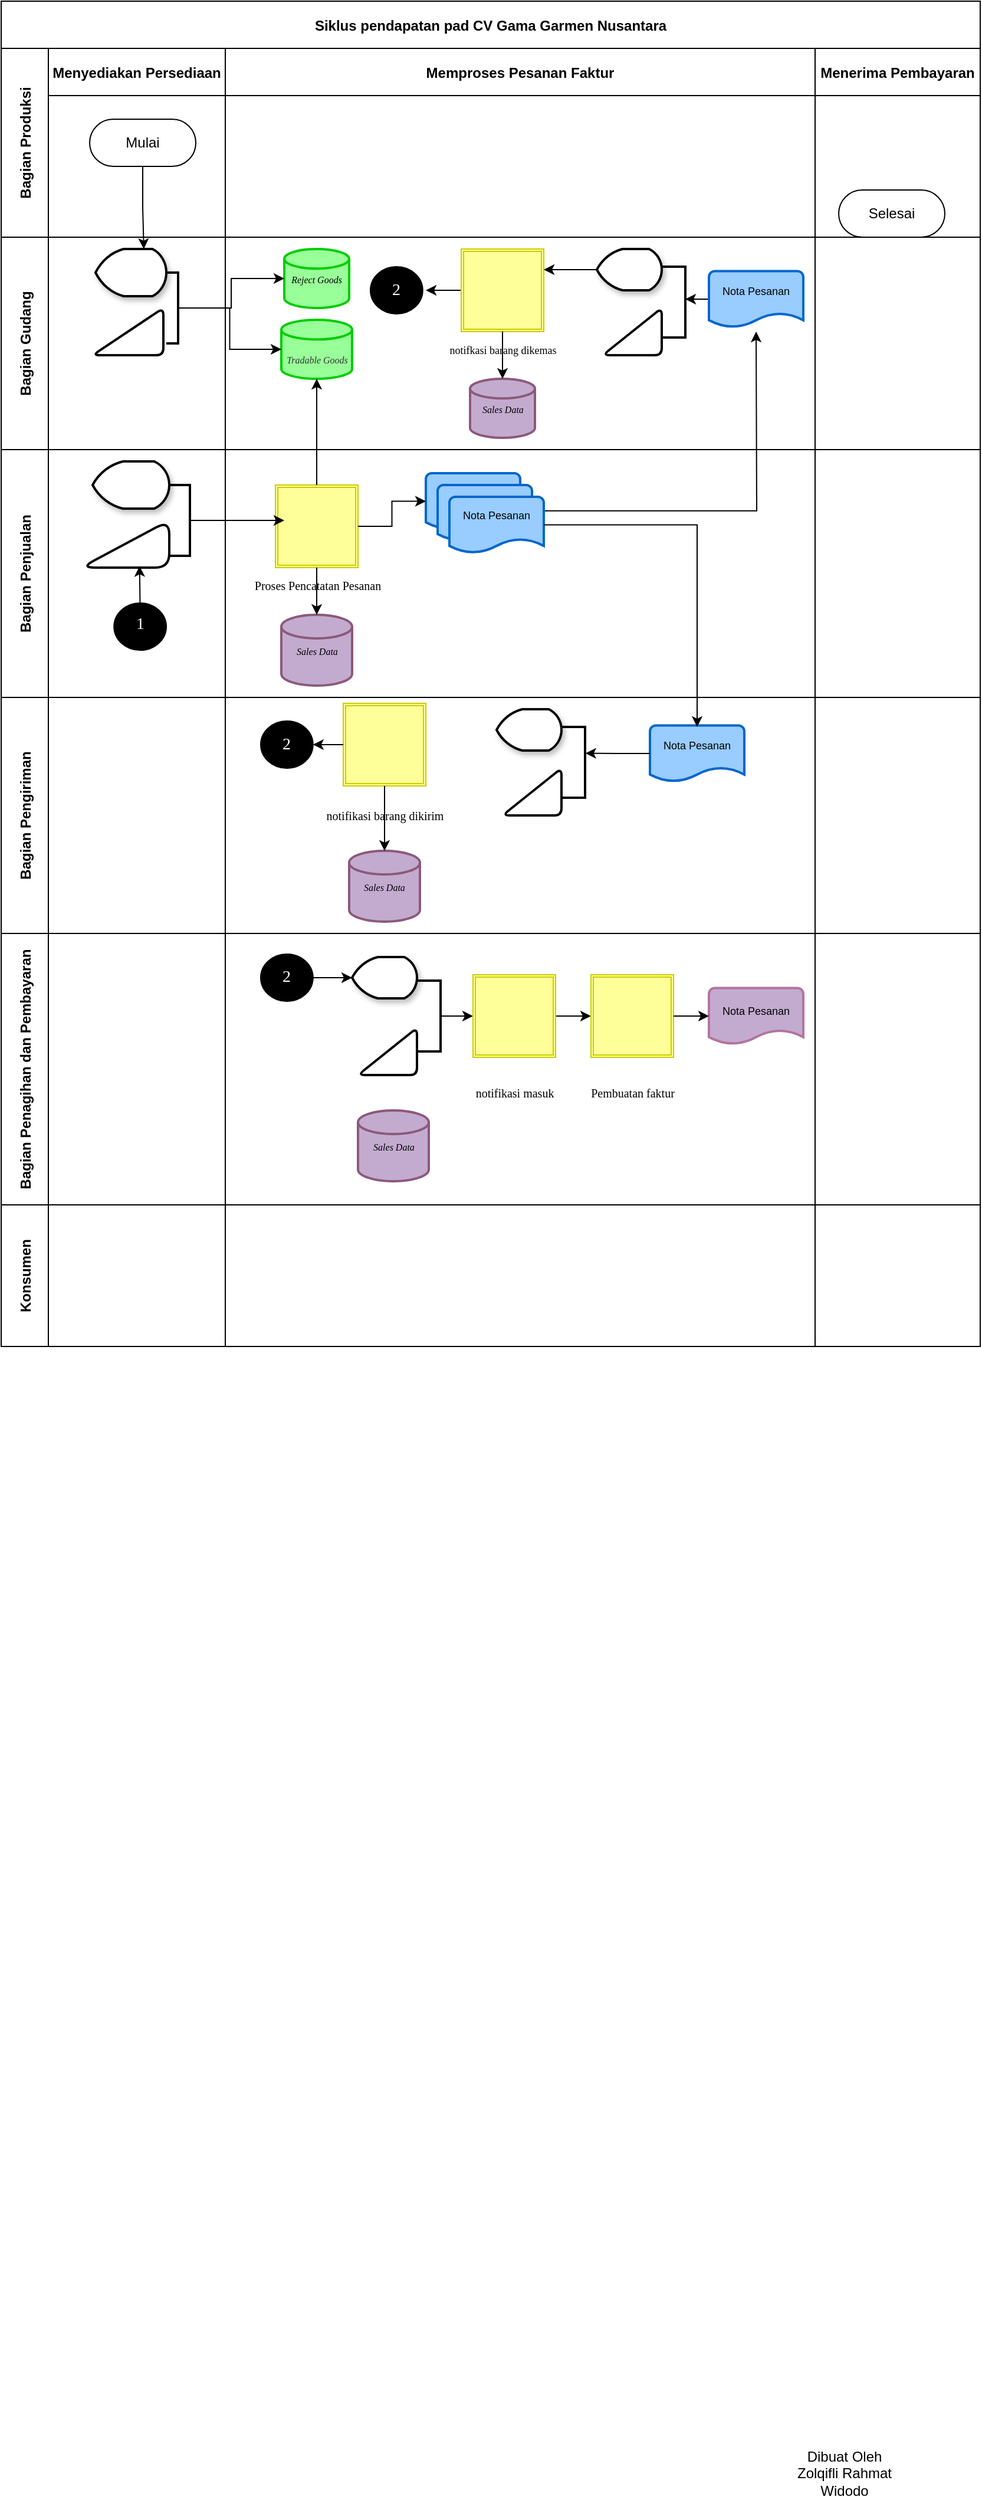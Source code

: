 <mxfile version="24.3.1" type="github">
  <diagram id="kgpKYQtTHZ0yAKxKKP6v" name="Page-1">
    <mxGraphModel dx="786" dy="1559" grid="1" gridSize="10" guides="1" tooltips="1" connect="1" arrows="1" fold="1" page="1" pageScale="1" pageWidth="850" pageHeight="1100" math="0" shadow="0">
      <root>
        <mxCell id="0" />
        <mxCell id="1" parent="0" />
        <mxCell id="PpvFrdEmo9YH6y2k19U4-28" value="Dibuat Oleh Zolqifli Rahmat Widodo" style="text;html=1;align=center;verticalAlign=middle;whiteSpace=wrap;rounded=0;" parent="1" vertex="1">
          <mxGeometry x="680" y="1060" width="90" height="30" as="geometry" />
        </mxCell>
        <mxCell id="3nuBFxr9cyL0pnOWT2aG-1" value="Siklus pendapatan pad CV Gama Garmen Nusantara" style="shape=table;childLayout=tableLayout;startSize=40;collapsible=0;recursiveResize=0;expand=0;fillColor=none;fontStyle=1" parent="1" vertex="1">
          <mxGeometry x="10" y="-1020" width="830" height="1140" as="geometry" />
        </mxCell>
        <mxCell id="3nuBFxr9cyL0pnOWT2aG-3" value="Bagian Produksi" style="shape=tableRow;horizontal=0;swimlaneHead=0;swimlaneBody=0;top=0;left=0;bottom=0;right=0;fillColor=none;points=[[0,0.5],[1,0.5]];portConstraint=eastwest;startSize=40;collapsible=0;recursiveResize=0;expand=0;fontStyle=1;" parent="3nuBFxr9cyL0pnOWT2aG-1" vertex="1">
          <mxGeometry y="40" width="830" height="160" as="geometry" />
        </mxCell>
        <mxCell id="3nuBFxr9cyL0pnOWT2aG-4" value="Menyediakan Persediaan" style="swimlane;swimlaneHead=0;swimlaneBody=0;connectable=0;fillColor=none;startSize=40;collapsible=0;recursiveResize=0;expand=0;fontStyle=1;" parent="3nuBFxr9cyL0pnOWT2aG-3" vertex="1">
          <mxGeometry x="40" width="150" height="160" as="geometry">
            <mxRectangle width="150" height="160" as="alternateBounds" />
          </mxGeometry>
        </mxCell>
        <mxCell id="3nuBFxr9cyL0pnOWT2aG-6" value="Mulai" style="rounded=1;whiteSpace=wrap;html=1;arcSize=50;" parent="3nuBFxr9cyL0pnOWT2aG-4" vertex="1">
          <mxGeometry x="35" y="60" width="90" height="40" as="geometry" />
        </mxCell>
        <mxCell id="3nuBFxr9cyL0pnOWT2aG-8" value="Memproses Pesanan Faktur" style="swimlane;swimlaneHead=0;swimlaneBody=0;connectable=0;fillColor=none;startSize=40;collapsible=0;recursiveResize=0;expand=0;fontStyle=1;" parent="3nuBFxr9cyL0pnOWT2aG-3" vertex="1">
          <mxGeometry x="190" width="500" height="160" as="geometry">
            <mxRectangle width="500" height="160" as="alternateBounds" />
          </mxGeometry>
        </mxCell>
        <mxCell id="3nuBFxr9cyL0pnOWT2aG-11" value="Menerima Pembayaran" style="swimlane;swimlaneHead=0;swimlaneBody=0;connectable=0;fillColor=none;startSize=40;collapsible=0;recursiveResize=0;expand=0;fontStyle=1;" parent="3nuBFxr9cyL0pnOWT2aG-3" vertex="1">
          <mxGeometry x="690" width="140" height="160" as="geometry">
            <mxRectangle width="140" height="160" as="alternateBounds" />
          </mxGeometry>
        </mxCell>
        <mxCell id="3nuBFxr9cyL0pnOWT2aG-14" value="Selesai" style="rounded=1;whiteSpace=wrap;html=1;arcSize=50;" parent="3nuBFxr9cyL0pnOWT2aG-11" vertex="1">
          <mxGeometry x="20" y="120" width="90" height="40" as="geometry" />
        </mxCell>
        <mxCell id="3nuBFxr9cyL0pnOWT2aG-15" value="Bagian Gudang" style="shape=tableRow;horizontal=0;swimlaneHead=0;swimlaneBody=0;top=0;left=0;bottom=0;right=0;fillColor=none;points=[[0,0.5],[1,0.5]];portConstraint=eastwest;startSize=40;collapsible=0;recursiveResize=0;expand=0;fontStyle=1;" parent="3nuBFxr9cyL0pnOWT2aG-1" vertex="1">
          <mxGeometry y="200" width="830" height="180" as="geometry" />
        </mxCell>
        <mxCell id="3nuBFxr9cyL0pnOWT2aG-16" value="" style="swimlane;swimlaneHead=0;swimlaneBody=0;connectable=0;fillColor=none;startSize=0;collapsible=0;recursiveResize=0;expand=0;fontStyle=1;" parent="3nuBFxr9cyL0pnOWT2aG-15" vertex="1">
          <mxGeometry x="40" width="150" height="180" as="geometry">
            <mxRectangle width="150" height="180" as="alternateBounds" />
          </mxGeometry>
        </mxCell>
        <mxCell id="PpvFrdEmo9YH6y2k19U4-30" value="" style="strokeWidth=2;html=1;shape=mxgraph.flowchart.display;whiteSpace=wrap;shadow=1;" parent="3nuBFxr9cyL0pnOWT2aG-16" vertex="1">
          <mxGeometry x="40" y="10" width="60" height="40" as="geometry" />
        </mxCell>
        <mxCell id="PpvFrdEmo9YH6y2k19U4-31" value="" style="html=1;strokeWidth=2;shape=manualInput;whiteSpace=wrap;rounded=1;size=40;arcSize=12;" parent="3nuBFxr9cyL0pnOWT2aG-16" vertex="1">
          <mxGeometry x="37.5" y="60" width="60" height="40" as="geometry" />
        </mxCell>
        <mxCell id="PpvFrdEmo9YH6y2k19U4-36" value="" style="strokeWidth=2;html=1;shape=mxgraph.flowchart.annotation_1;align=left;pointerEvents=1;rotation=-180;" parent="3nuBFxr9cyL0pnOWT2aG-16" vertex="1">
          <mxGeometry x="100" y="30" width="10" height="60" as="geometry" />
        </mxCell>
        <mxCell id="3nuBFxr9cyL0pnOWT2aG-18" value="" style="swimlane;swimlaneHead=0;swimlaneBody=0;connectable=0;fillColor=none;startSize=0;collapsible=0;recursiveResize=0;expand=0;fontStyle=1;" parent="3nuBFxr9cyL0pnOWT2aG-15" vertex="1">
          <mxGeometry x="190" width="500" height="180" as="geometry">
            <mxRectangle width="500" height="180" as="alternateBounds" />
          </mxGeometry>
        </mxCell>
        <mxCell id="PpvFrdEmo9YH6y2k19U4-32" value="&lt;font face=&quot;Comic Sans MS&quot; style=&quot;font-size: 8px;&quot;&gt;&lt;i&gt;Reject Goods&lt;/i&gt;&lt;/font&gt;" style="strokeWidth=2;html=1;shape=mxgraph.flowchart.database;whiteSpace=wrap;fillColor=#99FF99;strokeColor=#00CC00;" parent="3nuBFxr9cyL0pnOWT2aG-18" vertex="1">
          <mxGeometry x="50" y="10" width="55" height="50" as="geometry" />
        </mxCell>
        <mxCell id="PpvFrdEmo9YH6y2k19U4-34" value="&lt;div&gt;&lt;font face=&quot;Comic Sans MS&quot; color=&quot;#333333&quot; style=&quot;font-size: 8px;&quot;&gt;&lt;i&gt;&lt;br&gt;&lt;/i&gt;&lt;/font&gt;&lt;/div&gt;&lt;font face=&quot;Comic Sans MS&quot; color=&quot;#333333&quot; style=&quot;font-size: 8px;&quot;&gt;&lt;i&gt;Tradable Goods&lt;/i&gt;&lt;/font&gt;" style="strokeWidth=2;html=1;shape=mxgraph.flowchart.database;whiteSpace=wrap;fillColor=#99FF99;strokeColor=#00CC00;" parent="3nuBFxr9cyL0pnOWT2aG-18" vertex="1">
          <mxGeometry x="47.5" y="70" width="60" height="50" as="geometry" />
        </mxCell>
        <mxCell id="ZJ6s9AEkhUlCTPjOotoK-62" style="edgeStyle=orthogonalEdgeStyle;rounded=0;orthogonalLoop=1;jettySize=auto;html=1;exitX=0;exitY=0.5;exitDx=0;exitDy=0;" edge="1" parent="3nuBFxr9cyL0pnOWT2aG-18" source="ZJ6s9AEkhUlCTPjOotoK-33">
          <mxGeometry relative="1" as="geometry">
            <mxPoint x="170" y="45" as="targetPoint" />
          </mxGeometry>
        </mxCell>
        <mxCell id="ZJ6s9AEkhUlCTPjOotoK-33" value="" style="shape=ext;double=1;whiteSpace=wrap;html=1;aspect=fixed;strokeColor=#CCCC00;fillColor=#FFFF99;" vertex="1" parent="3nuBFxr9cyL0pnOWT2aG-18">
          <mxGeometry x="200" y="10" width="70" height="70" as="geometry" />
        </mxCell>
        <mxCell id="ZJ6s9AEkhUlCTPjOotoK-59" value="" style="verticalLabelPosition=bottom;verticalAlign=top;html=1;shape=mxgraph.flowchart.on-page_reference;fillColor=#000000;" vertex="1" parent="3nuBFxr9cyL0pnOWT2aG-18">
          <mxGeometry x="123" y="25" width="44.37" height="40" as="geometry" />
        </mxCell>
        <mxCell id="ZJ6s9AEkhUlCTPjOotoK-63" value="&lt;font color=&quot;#ffffff&quot;&gt;2&lt;/font&gt;&lt;div&gt;&lt;font color=&quot;#ffffff&quot;&gt;&lt;br&gt;&lt;/font&gt;&lt;/div&gt;" style="text;html=1;align=center;verticalAlign=middle;whiteSpace=wrap;rounded=0;fontFamily=Comic Sans MS;fontSize=14;" vertex="1" parent="3nuBFxr9cyL0pnOWT2aG-18">
          <mxGeometry x="115.18" y="40" width="60" height="25" as="geometry" />
        </mxCell>
        <mxCell id="ZJ6s9AEkhUlCTPjOotoK-79" value="&lt;font style=&quot;font-size: 9px;&quot; face=&quot;Comic Sans MS&quot;&gt;notifkasi barang dikemas&lt;/font&gt;" style="text;html=1;align=center;verticalAlign=middle;resizable=0;points=[];autosize=1;strokeColor=none;fillColor=none;fontSize=10;" vertex="1" parent="3nuBFxr9cyL0pnOWT2aG-18">
          <mxGeometry x="170" y="80" width="130" height="30" as="geometry" />
        </mxCell>
        <mxCell id="ZJ6s9AEkhUlCTPjOotoK-81" value="&lt;font face=&quot;Comic Sans MS&quot;&gt;&lt;span style=&quot;font-size: 8px;&quot;&gt;&lt;i&gt;Sales Data&lt;/i&gt;&lt;/span&gt;&lt;/font&gt;" style="strokeWidth=2;html=1;shape=mxgraph.flowchart.database;whiteSpace=wrap;fillColor=#C3ABD0;strokeColor=#8C597A;" vertex="1" parent="3nuBFxr9cyL0pnOWT2aG-18">
          <mxGeometry x="207.5" y="120" width="55" height="50" as="geometry" />
        </mxCell>
        <mxCell id="ZJ6s9AEkhUlCTPjOotoK-82" style="edgeStyle=orthogonalEdgeStyle;rounded=0;orthogonalLoop=1;jettySize=auto;html=1;exitX=0.5;exitY=1;exitDx=0;exitDy=0;entryX=0.5;entryY=0;entryDx=0;entryDy=0;entryPerimeter=0;" edge="1" parent="3nuBFxr9cyL0pnOWT2aG-18" source="ZJ6s9AEkhUlCTPjOotoK-33" target="ZJ6s9AEkhUlCTPjOotoK-81">
          <mxGeometry relative="1" as="geometry" />
        </mxCell>
        <mxCell id="ZJ6s9AEkhUlCTPjOotoK-105" style="edgeStyle=orthogonalEdgeStyle;rounded=0;orthogonalLoop=1;jettySize=auto;html=1;exitX=0;exitY=0.5;exitDx=0;exitDy=0;exitPerimeter=0;entryX=1;entryY=0.25;entryDx=0;entryDy=0;" edge="1" parent="3nuBFxr9cyL0pnOWT2aG-18" source="ZJ6s9AEkhUlCTPjOotoK-102" target="ZJ6s9AEkhUlCTPjOotoK-33">
          <mxGeometry relative="1" as="geometry" />
        </mxCell>
        <mxCell id="ZJ6s9AEkhUlCTPjOotoK-102" value="&lt;div&gt;&lt;br&gt;&lt;/div&gt;" style="strokeWidth=2;html=1;shape=mxgraph.flowchart.display;whiteSpace=wrap;shadow=1;" vertex="1" parent="3nuBFxr9cyL0pnOWT2aG-18">
          <mxGeometry x="315" y="10" width="55" height="35" as="geometry" />
        </mxCell>
        <mxCell id="ZJ6s9AEkhUlCTPjOotoK-104" value="" style="html=1;strokeWidth=2;shape=manualInput;whiteSpace=wrap;rounded=1;size=40;arcSize=12;" vertex="1" parent="3nuBFxr9cyL0pnOWT2aG-18">
          <mxGeometry x="320" y="60" width="50" height="40" as="geometry" />
        </mxCell>
        <mxCell id="ZJ6s9AEkhUlCTPjOotoK-106" value="" style="strokeWidth=2;html=1;shape=mxgraph.flowchart.annotation_1;align=left;pointerEvents=1;rotation=-180;" vertex="1" parent="3nuBFxr9cyL0pnOWT2aG-18">
          <mxGeometry x="370" y="25" width="20" height="60" as="geometry" />
        </mxCell>
        <mxCell id="ZJ6s9AEkhUlCTPjOotoK-117" style="edgeStyle=orthogonalEdgeStyle;rounded=0;orthogonalLoop=1;jettySize=auto;html=1;exitX=0;exitY=0.5;exitDx=0;exitDy=0;exitPerimeter=0;" edge="1" parent="3nuBFxr9cyL0pnOWT2aG-18" source="ZJ6s9AEkhUlCTPjOotoK-107">
          <mxGeometry relative="1" as="geometry">
            <mxPoint x="390" y="53" as="targetPoint" />
          </mxGeometry>
        </mxCell>
        <mxCell id="ZJ6s9AEkhUlCTPjOotoK-107" value="" style="strokeWidth=2;html=1;shape=mxgraph.flowchart.document2;whiteSpace=wrap;size=0.25;strokeColor=#0066CC;fillColor=#99CCFF;" vertex="1" parent="3nuBFxr9cyL0pnOWT2aG-18">
          <mxGeometry x="410" y="28.75" width="80" height="47.5" as="geometry" />
        </mxCell>
        <mxCell id="ZJ6s9AEkhUlCTPjOotoK-109" value="&lt;font style=&quot;font-size: 9px;&quot;&gt;Nota Pesanan&lt;/font&gt;" style="text;html=1;align=center;verticalAlign=middle;whiteSpace=wrap;rounded=0;" vertex="1" parent="3nuBFxr9cyL0pnOWT2aG-18">
          <mxGeometry x="420" y="30" width="60" height="30" as="geometry" />
        </mxCell>
        <mxCell id="3nuBFxr9cyL0pnOWT2aG-23" value="" style="swimlane;swimlaneHead=0;swimlaneBody=0;connectable=0;fillColor=none;startSize=0;collapsible=0;recursiveResize=0;expand=0;fontStyle=1;" parent="3nuBFxr9cyL0pnOWT2aG-15" vertex="1">
          <mxGeometry x="690" width="140" height="180" as="geometry">
            <mxRectangle width="140" height="180" as="alternateBounds" />
          </mxGeometry>
        </mxCell>
        <mxCell id="ZJ6s9AEkhUlCTPjOotoK-8" style="edgeStyle=orthogonalEdgeStyle;rounded=0;orthogonalLoop=1;jettySize=auto;html=1;exitX=0;exitY=0.5;exitDx=0;exitDy=0;exitPerimeter=0;entryX=0;entryY=0.5;entryDx=0;entryDy=0;entryPerimeter=0;" edge="1" parent="3nuBFxr9cyL0pnOWT2aG-15" source="PpvFrdEmo9YH6y2k19U4-36" target="PpvFrdEmo9YH6y2k19U4-32">
          <mxGeometry relative="1" as="geometry" />
        </mxCell>
        <mxCell id="ZJ6s9AEkhUlCTPjOotoK-9" style="edgeStyle=orthogonalEdgeStyle;rounded=0;orthogonalLoop=1;jettySize=auto;html=1;exitX=0;exitY=0.5;exitDx=0;exitDy=0;exitPerimeter=0;entryX=0;entryY=0.5;entryDx=0;entryDy=0;entryPerimeter=0;" edge="1" parent="3nuBFxr9cyL0pnOWT2aG-15" source="PpvFrdEmo9YH6y2k19U4-36" target="PpvFrdEmo9YH6y2k19U4-34">
          <mxGeometry relative="1" as="geometry" />
        </mxCell>
        <mxCell id="PpvFrdEmo9YH6y2k19U4-24" value="Bagian Penjualan" style="shape=tableRow;horizontal=0;swimlaneHead=0;swimlaneBody=0;top=0;left=0;bottom=0;right=0;fillColor=none;points=[[0,0.5],[1,0.5]];portConstraint=eastwest;startSize=40;collapsible=0;recursiveResize=0;expand=0;fontStyle=1;" parent="3nuBFxr9cyL0pnOWT2aG-1" vertex="1">
          <mxGeometry y="380" width="830" height="210" as="geometry" />
        </mxCell>
        <mxCell id="PpvFrdEmo9YH6y2k19U4-25" style="swimlane;swimlaneHead=0;swimlaneBody=0;connectable=0;fillColor=none;startSize=0;collapsible=0;recursiveResize=0;expand=0;fontStyle=1;" parent="PpvFrdEmo9YH6y2k19U4-24" vertex="1">
          <mxGeometry x="40" width="150" height="210" as="geometry">
            <mxRectangle width="150" height="210" as="alternateBounds" />
          </mxGeometry>
        </mxCell>
        <mxCell id="ZJ6s9AEkhUlCTPjOotoK-11" value="&lt;div&gt;&lt;br&gt;&lt;/div&gt;" style="strokeWidth=2;html=1;shape=mxgraph.flowchart.display;whiteSpace=wrap;shadow=1;" vertex="1" parent="PpvFrdEmo9YH6y2k19U4-25">
          <mxGeometry x="37.5" y="10" width="65" height="40" as="geometry" />
        </mxCell>
        <mxCell id="ZJ6s9AEkhUlCTPjOotoK-12" value="" style="html=1;strokeWidth=2;shape=manualInput;whiteSpace=wrap;rounded=1;size=40;arcSize=24;" vertex="1" parent="PpvFrdEmo9YH6y2k19U4-25">
          <mxGeometry x="27.5" y="60" width="75" height="40" as="geometry" />
        </mxCell>
        <mxCell id="ZJ6s9AEkhUlCTPjOotoK-15" value="" style="strokeWidth=2;html=1;shape=mxgraph.flowchart.annotation_1;align=left;pointerEvents=1;rotation=-180;" vertex="1" parent="PpvFrdEmo9YH6y2k19U4-25">
          <mxGeometry x="102.5" y="30" width="17.5" height="60" as="geometry" />
        </mxCell>
        <mxCell id="ZJ6s9AEkhUlCTPjOotoK-17" value="" style="verticalLabelPosition=bottom;verticalAlign=top;html=1;shape=mxgraph.flowchart.on-page_reference;fillColor=#000000;" vertex="1" parent="PpvFrdEmo9YH6y2k19U4-25">
          <mxGeometry x="55.63" y="130" width="44.37" height="40" as="geometry" />
        </mxCell>
        <mxCell id="ZJ6s9AEkhUlCTPjOotoK-19" value="&lt;font style=&quot;font-size: 14px;&quot; color=&quot;#ffffff&quot;&gt;1&lt;/font&gt;" style="text;html=1;align=center;verticalAlign=middle;whiteSpace=wrap;rounded=0;fontFamily=Comic Sans MS;fontSize=14;" vertex="1" parent="PpvFrdEmo9YH6y2k19U4-25">
          <mxGeometry x="47.81" y="135" width="60" height="25" as="geometry" />
        </mxCell>
        <mxCell id="ZJ6s9AEkhUlCTPjOotoK-24" style="edgeStyle=orthogonalEdgeStyle;rounded=0;orthogonalLoop=1;jettySize=auto;html=1;exitX=0.5;exitY=0;exitDx=0;exitDy=0;entryX=0.664;entryY=0.967;entryDx=0;entryDy=0;entryPerimeter=0;" edge="1" parent="PpvFrdEmo9YH6y2k19U4-25" source="ZJ6s9AEkhUlCTPjOotoK-19" target="ZJ6s9AEkhUlCTPjOotoK-12">
          <mxGeometry relative="1" as="geometry" />
        </mxCell>
        <mxCell id="ZJ6s9AEkhUlCTPjOotoK-60" style="edgeStyle=orthogonalEdgeStyle;rounded=0;orthogonalLoop=1;jettySize=auto;html=1;exitX=0.5;exitY=1;exitDx=0;exitDy=0;entryX=0.5;entryY=1;entryDx=0;entryDy=0;entryPerimeter=0;" edge="1" parent="PpvFrdEmo9YH6y2k19U4-25" source="ZJ6s9AEkhUlCTPjOotoK-19" target="ZJ6s9AEkhUlCTPjOotoK-17">
          <mxGeometry relative="1" as="geometry" />
        </mxCell>
        <mxCell id="PpvFrdEmo9YH6y2k19U4-26" style="swimlane;swimlaneHead=0;swimlaneBody=0;connectable=0;fillColor=none;startSize=0;collapsible=0;recursiveResize=0;expand=0;fontStyle=1;" parent="PpvFrdEmo9YH6y2k19U4-24" vertex="1">
          <mxGeometry x="190" width="500" height="210" as="geometry">
            <mxRectangle width="500" height="210" as="alternateBounds" />
          </mxGeometry>
        </mxCell>
        <mxCell id="ZJ6s9AEkhUlCTPjOotoK-28" value="" style="shape=ext;double=1;whiteSpace=wrap;html=1;aspect=fixed;strokeColor=#CCCC00;fillColor=#FFFF99;" vertex="1" parent="PpvFrdEmo9YH6y2k19U4-26">
          <mxGeometry x="42.5" y="30" width="70" height="70" as="geometry" />
        </mxCell>
        <mxCell id="ZJ6s9AEkhUlCTPjOotoK-118" value="&lt;font face=&quot;Comic Sans MS&quot;&gt;&lt;span style=&quot;font-size: 8px;&quot;&gt;&lt;i&gt;Sales Data&lt;/i&gt;&lt;/span&gt;&lt;/font&gt;" style="strokeWidth=2;html=1;shape=mxgraph.flowchart.database;whiteSpace=wrap;fillColor=#C3ABD0;strokeColor=#8C597A;" vertex="1" parent="PpvFrdEmo9YH6y2k19U4-26">
          <mxGeometry x="47.5" y="140" width="60" height="60" as="geometry" />
        </mxCell>
        <mxCell id="ZJ6s9AEkhUlCTPjOotoK-119" value="&lt;font size=&quot;1&quot; face=&quot;Comic Sans MS&quot;&gt;Proses Pencatatan Pesanan&lt;/font&gt;" style="text;html=1;align=center;verticalAlign=middle;resizable=0;points=[];autosize=1;strokeColor=none;fillColor=none;fontSize=10;" vertex="1" parent="PpvFrdEmo9YH6y2k19U4-26">
          <mxGeometry x="2.5" y="100" width="150" height="30" as="geometry" />
        </mxCell>
        <mxCell id="ZJ6s9AEkhUlCTPjOotoK-121" style="edgeStyle=orthogonalEdgeStyle;rounded=0;orthogonalLoop=1;jettySize=auto;html=1;exitX=0.5;exitY=1;exitDx=0;exitDy=0;entryX=0.5;entryY=0;entryDx=0;entryDy=0;entryPerimeter=0;" edge="1" parent="PpvFrdEmo9YH6y2k19U4-26" source="ZJ6s9AEkhUlCTPjOotoK-28" target="ZJ6s9AEkhUlCTPjOotoK-118">
          <mxGeometry relative="1" as="geometry" />
        </mxCell>
        <mxCell id="ZJ6s9AEkhUlCTPjOotoK-123" value="" style="strokeWidth=2;html=1;shape=mxgraph.flowchart.document2;whiteSpace=wrap;size=0.25;strokeColor=#0066CC;fillColor=#99CCFF;" vertex="1" parent="PpvFrdEmo9YH6y2k19U4-26">
          <mxGeometry x="170" y="20" width="80" height="47.5" as="geometry" />
        </mxCell>
        <mxCell id="ZJ6s9AEkhUlCTPjOotoK-124" value="" style="strokeWidth=2;html=1;shape=mxgraph.flowchart.document2;whiteSpace=wrap;size=0.25;strokeColor=#0066CC;fillColor=#99CCFF;" vertex="1" parent="PpvFrdEmo9YH6y2k19U4-26">
          <mxGeometry x="180" y="30" width="80" height="47.5" as="geometry" />
        </mxCell>
        <mxCell id="ZJ6s9AEkhUlCTPjOotoK-188" style="edgeStyle=orthogonalEdgeStyle;rounded=0;orthogonalLoop=1;jettySize=auto;html=1;exitX=1;exitY=0.25;exitDx=0;exitDy=0;exitPerimeter=0;" edge="1" parent="PpvFrdEmo9YH6y2k19U4-26" source="ZJ6s9AEkhUlCTPjOotoK-125">
          <mxGeometry relative="1" as="geometry">
            <mxPoint x="450" y="-100" as="targetPoint" />
          </mxGeometry>
        </mxCell>
        <mxCell id="ZJ6s9AEkhUlCTPjOotoK-125" value="" style="strokeWidth=2;html=1;shape=mxgraph.flowchart.document2;whiteSpace=wrap;size=0.25;strokeColor=#0066CC;fillColor=#99CCFF;" vertex="1" parent="PpvFrdEmo9YH6y2k19U4-26">
          <mxGeometry x="190" y="40" width="80" height="47.5" as="geometry" />
        </mxCell>
        <mxCell id="ZJ6s9AEkhUlCTPjOotoK-126" value="&lt;font style=&quot;font-size: 9px;&quot;&gt;Nota Pesanan&lt;/font&gt;" style="text;html=1;align=center;verticalAlign=middle;whiteSpace=wrap;rounded=0;" vertex="1" parent="PpvFrdEmo9YH6y2k19U4-26">
          <mxGeometry x="200" y="40" width="60" height="30" as="geometry" />
        </mxCell>
        <mxCell id="ZJ6s9AEkhUlCTPjOotoK-127" style="edgeStyle=orthogonalEdgeStyle;rounded=0;orthogonalLoop=1;jettySize=auto;html=1;exitX=1;exitY=0.5;exitDx=0;exitDy=0;entryX=0;entryY=0.5;entryDx=0;entryDy=0;entryPerimeter=0;" edge="1" parent="PpvFrdEmo9YH6y2k19U4-26" source="ZJ6s9AEkhUlCTPjOotoK-28" target="ZJ6s9AEkhUlCTPjOotoK-123">
          <mxGeometry relative="1" as="geometry" />
        </mxCell>
        <mxCell id="PpvFrdEmo9YH6y2k19U4-27" style="swimlane;swimlaneHead=0;swimlaneBody=0;connectable=0;fillColor=none;startSize=0;collapsible=0;recursiveResize=0;expand=0;fontStyle=1;" parent="PpvFrdEmo9YH6y2k19U4-24" vertex="1">
          <mxGeometry x="690" width="140" height="210" as="geometry">
            <mxRectangle width="140" height="210" as="alternateBounds" />
          </mxGeometry>
        </mxCell>
        <mxCell id="ZJ6s9AEkhUlCTPjOotoK-31" style="edgeStyle=orthogonalEdgeStyle;rounded=0;orthogonalLoop=1;jettySize=auto;html=1;exitX=0;exitY=0.5;exitDx=0;exitDy=0;exitPerimeter=0;entryX=0.107;entryY=0.429;entryDx=0;entryDy=0;entryPerimeter=0;" edge="1" parent="PpvFrdEmo9YH6y2k19U4-24" source="ZJ6s9AEkhUlCTPjOotoK-15" target="ZJ6s9AEkhUlCTPjOotoK-28">
          <mxGeometry relative="1" as="geometry" />
        </mxCell>
        <mxCell id="PpvFrdEmo9YH6y2k19U4-20" value="Bagian Pengiriman" style="shape=tableRow;horizontal=0;swimlaneHead=0;swimlaneBody=0;top=0;left=0;bottom=0;right=0;fillColor=none;points=[[0,0.5],[1,0.5]];portConstraint=eastwest;startSize=40;collapsible=0;recursiveResize=0;expand=0;fontStyle=1;" parent="3nuBFxr9cyL0pnOWT2aG-1" vertex="1">
          <mxGeometry y="590" width="830" height="200" as="geometry" />
        </mxCell>
        <mxCell id="PpvFrdEmo9YH6y2k19U4-21" style="swimlane;swimlaneHead=0;swimlaneBody=0;connectable=0;fillColor=none;startSize=0;collapsible=0;recursiveResize=0;expand=0;fontStyle=1;" parent="PpvFrdEmo9YH6y2k19U4-20" vertex="1">
          <mxGeometry x="40" width="150" height="200" as="geometry">
            <mxRectangle width="150" height="200" as="alternateBounds" />
          </mxGeometry>
        </mxCell>
        <mxCell id="PpvFrdEmo9YH6y2k19U4-22" style="swimlane;swimlaneHead=0;swimlaneBody=0;connectable=0;fillColor=none;startSize=0;collapsible=0;recursiveResize=0;expand=0;fontStyle=1;" parent="PpvFrdEmo9YH6y2k19U4-20" vertex="1">
          <mxGeometry x="190" width="500" height="200" as="geometry">
            <mxRectangle width="500" height="200" as="alternateBounds" />
          </mxGeometry>
        </mxCell>
        <mxCell id="ZJ6s9AEkhUlCTPjOotoK-130" value="" style="verticalLabelPosition=bottom;verticalAlign=top;html=1;shape=mxgraph.flowchart.on-page_reference;fillColor=#000000;" vertex="1" parent="PpvFrdEmo9YH6y2k19U4-22">
          <mxGeometry x="30" y="20" width="44.37" height="40" as="geometry" />
        </mxCell>
        <mxCell id="ZJ6s9AEkhUlCTPjOotoK-171" value="" style="shape=ext;double=1;whiteSpace=wrap;html=1;aspect=fixed;strokeColor=#CCCC00;fillColor=#FFFF99;" vertex="1" parent="PpvFrdEmo9YH6y2k19U4-22">
          <mxGeometry x="100" y="5" width="70" height="70" as="geometry" />
        </mxCell>
        <mxCell id="ZJ6s9AEkhUlCTPjOotoK-131" value="&lt;font color=&quot;#ffffff&quot;&gt;2&lt;/font&gt;&lt;div&gt;&lt;font color=&quot;#ffffff&quot;&gt;&lt;br&gt;&lt;/font&gt;&lt;/div&gt;" style="text;html=1;align=center;verticalAlign=middle;whiteSpace=wrap;rounded=0;fontFamily=Comic Sans MS;fontSize=14;" vertex="1" parent="PpvFrdEmo9YH6y2k19U4-22">
          <mxGeometry x="22.18" y="35" width="60" height="25" as="geometry" />
        </mxCell>
        <mxCell id="ZJ6s9AEkhUlCTPjOotoK-177" value="" style="endArrow=classic;html=1;rounded=0;exitX=0;exitY=0.5;exitDx=0;exitDy=0;entryX=1;entryY=0.5;entryDx=0;entryDy=0;entryPerimeter=0;" edge="1" parent="PpvFrdEmo9YH6y2k19U4-22" source="ZJ6s9AEkhUlCTPjOotoK-171" target="ZJ6s9AEkhUlCTPjOotoK-130">
          <mxGeometry width="50" height="50" relative="1" as="geometry">
            <mxPoint x="160" y="90" as="sourcePoint" />
            <mxPoint x="210" y="40" as="targetPoint" />
          </mxGeometry>
        </mxCell>
        <mxCell id="ZJ6s9AEkhUlCTPjOotoK-178" value="&lt;font face=&quot;Comic Sans MS&quot;&gt;&lt;span style=&quot;font-size: 8px;&quot;&gt;&lt;i&gt;Sales Data&lt;/i&gt;&lt;/span&gt;&lt;/font&gt;" style="strokeWidth=2;html=1;shape=mxgraph.flowchart.database;whiteSpace=wrap;fillColor=#C3ABD0;strokeColor=#8C597A;" vertex="1" parent="PpvFrdEmo9YH6y2k19U4-22">
          <mxGeometry x="105" y="130" width="60" height="60" as="geometry" />
        </mxCell>
        <mxCell id="ZJ6s9AEkhUlCTPjOotoK-179" value="&lt;font size=&quot;1&quot; face=&quot;Comic Sans MS&quot;&gt;notifikasi barang dikirim&lt;/font&gt;" style="text;html=1;align=center;verticalAlign=middle;resizable=0;points=[];autosize=1;strokeColor=none;fillColor=none;fontSize=10;" vertex="1" parent="PpvFrdEmo9YH6y2k19U4-22">
          <mxGeometry x="65" y="85" width="140" height="30" as="geometry" />
        </mxCell>
        <mxCell id="ZJ6s9AEkhUlCTPjOotoK-180" style="edgeStyle=orthogonalEdgeStyle;rounded=0;orthogonalLoop=1;jettySize=auto;html=1;exitX=0.5;exitY=1;exitDx=0;exitDy=0;entryX=0.5;entryY=0;entryDx=0;entryDy=0;entryPerimeter=0;" edge="1" parent="PpvFrdEmo9YH6y2k19U4-22" source="ZJ6s9AEkhUlCTPjOotoK-171" target="ZJ6s9AEkhUlCTPjOotoK-178">
          <mxGeometry relative="1" as="geometry" />
        </mxCell>
        <mxCell id="ZJ6s9AEkhUlCTPjOotoK-181" value="&lt;div&gt;&lt;br&gt;&lt;/div&gt;" style="strokeWidth=2;html=1;shape=mxgraph.flowchart.display;whiteSpace=wrap;shadow=1;" vertex="1" parent="PpvFrdEmo9YH6y2k19U4-22">
          <mxGeometry x="230" y="10" width="55" height="35" as="geometry" />
        </mxCell>
        <mxCell id="ZJ6s9AEkhUlCTPjOotoK-182" value="" style="html=1;strokeWidth=2;shape=manualInput;whiteSpace=wrap;rounded=1;size=40;arcSize=12;" vertex="1" parent="PpvFrdEmo9YH6y2k19U4-22">
          <mxGeometry x="235" y="60" width="50" height="40" as="geometry" />
        </mxCell>
        <mxCell id="ZJ6s9AEkhUlCTPjOotoK-183" value="" style="strokeWidth=2;html=1;shape=mxgraph.flowchart.annotation_1;align=left;pointerEvents=1;rotation=-180;" vertex="1" parent="PpvFrdEmo9YH6y2k19U4-22">
          <mxGeometry x="285" y="25" width="20" height="60" as="geometry" />
        </mxCell>
        <mxCell id="ZJ6s9AEkhUlCTPjOotoK-184" value="" style="strokeWidth=2;html=1;shape=mxgraph.flowchart.document2;whiteSpace=wrap;size=0.25;strokeColor=#0066CC;fillColor=#99CCFF;" vertex="1" parent="PpvFrdEmo9YH6y2k19U4-22">
          <mxGeometry x="360" y="23.75" width="80" height="47.5" as="geometry" />
        </mxCell>
        <mxCell id="ZJ6s9AEkhUlCTPjOotoK-185" value="&lt;font style=&quot;font-size: 9px;&quot;&gt;Nota Pesanan&lt;/font&gt;" style="text;html=1;align=center;verticalAlign=middle;whiteSpace=wrap;rounded=0;" vertex="1" parent="PpvFrdEmo9YH6y2k19U4-22">
          <mxGeometry x="370" y="25" width="60" height="30" as="geometry" />
        </mxCell>
        <mxCell id="ZJ6s9AEkhUlCTPjOotoK-186" style="edgeStyle=orthogonalEdgeStyle;rounded=0;orthogonalLoop=1;jettySize=auto;html=1;exitX=0;exitY=0.5;exitDx=0;exitDy=0;exitPerimeter=0;entryX=-0.017;entryY=0.628;entryDx=0;entryDy=0;entryPerimeter=0;" edge="1" parent="PpvFrdEmo9YH6y2k19U4-22" source="ZJ6s9AEkhUlCTPjOotoK-184" target="ZJ6s9AEkhUlCTPjOotoK-183">
          <mxGeometry relative="1" as="geometry" />
        </mxCell>
        <mxCell id="PpvFrdEmo9YH6y2k19U4-23" style="swimlane;swimlaneHead=0;swimlaneBody=0;connectable=0;fillColor=none;startSize=0;collapsible=0;recursiveResize=0;expand=0;fontStyle=1;" parent="PpvFrdEmo9YH6y2k19U4-20" vertex="1">
          <mxGeometry x="690" width="140" height="200" as="geometry">
            <mxRectangle width="140" height="200" as="alternateBounds" />
          </mxGeometry>
        </mxCell>
        <mxCell id="PpvFrdEmo9YH6y2k19U4-16" value="Bagian Penagihan dan Pembayaran" style="shape=tableRow;horizontal=0;swimlaneHead=0;swimlaneBody=0;top=0;left=0;bottom=0;right=0;fillColor=none;points=[[0,0.5],[1,0.5]];portConstraint=eastwest;startSize=40;collapsible=0;recursiveResize=0;expand=0;fontStyle=1;" parent="3nuBFxr9cyL0pnOWT2aG-1" vertex="1">
          <mxGeometry y="790" width="830" height="230" as="geometry" />
        </mxCell>
        <mxCell id="PpvFrdEmo9YH6y2k19U4-17" style="swimlane;swimlaneHead=0;swimlaneBody=0;connectable=0;fillColor=none;startSize=0;collapsible=0;recursiveResize=0;expand=0;fontStyle=1;" parent="PpvFrdEmo9YH6y2k19U4-16" vertex="1">
          <mxGeometry x="40" width="150" height="230" as="geometry">
            <mxRectangle width="150" height="230" as="alternateBounds" />
          </mxGeometry>
        </mxCell>
        <mxCell id="PpvFrdEmo9YH6y2k19U4-18" style="swimlane;swimlaneHead=0;swimlaneBody=0;connectable=0;fillColor=none;startSize=0;collapsible=0;recursiveResize=0;expand=0;fontStyle=1;" parent="PpvFrdEmo9YH6y2k19U4-16" vertex="1">
          <mxGeometry x="190" width="500" height="230" as="geometry">
            <mxRectangle width="500" height="230" as="alternateBounds" />
          </mxGeometry>
        </mxCell>
        <mxCell id="ZJ6s9AEkhUlCTPjOotoK-159" value="" style="html=1;strokeWidth=2;shape=manualInput;whiteSpace=wrap;rounded=1;size=40;arcSize=12;" vertex="1" parent="PpvFrdEmo9YH6y2k19U4-18">
          <mxGeometry x="112.5" y="80" width="50" height="40" as="geometry" />
        </mxCell>
        <mxCell id="ZJ6s9AEkhUlCTPjOotoK-158" value="&lt;div&gt;&lt;br&gt;&lt;/div&gt;" style="strokeWidth=2;html=1;shape=mxgraph.flowchart.display;whiteSpace=wrap;shadow=1;" vertex="1" parent="PpvFrdEmo9YH6y2k19U4-18">
          <mxGeometry x="107.5" y="20" width="55" height="35" as="geometry" />
        </mxCell>
        <mxCell id="ZJ6s9AEkhUlCTPjOotoK-198" style="edgeStyle=orthogonalEdgeStyle;rounded=0;orthogonalLoop=1;jettySize=auto;html=1;exitX=0;exitY=0.5;exitDx=0;exitDy=0;exitPerimeter=0;entryX=0;entryY=0.5;entryDx=0;entryDy=0;" edge="1" parent="PpvFrdEmo9YH6y2k19U4-18" source="ZJ6s9AEkhUlCTPjOotoK-160" target="ZJ6s9AEkhUlCTPjOotoK-190">
          <mxGeometry relative="1" as="geometry" />
        </mxCell>
        <mxCell id="ZJ6s9AEkhUlCTPjOotoK-160" value="" style="strokeWidth=2;html=1;shape=mxgraph.flowchart.annotation_1;align=left;pointerEvents=1;rotation=-180;" vertex="1" parent="PpvFrdEmo9YH6y2k19U4-18">
          <mxGeometry x="162.5" y="40" width="20" height="60" as="geometry" />
        </mxCell>
        <mxCell id="ZJ6s9AEkhUlCTPjOotoK-199" style="edgeStyle=orthogonalEdgeStyle;rounded=0;orthogonalLoop=1;jettySize=auto;html=1;exitX=1;exitY=0.5;exitDx=0;exitDy=0;entryX=0;entryY=0.5;entryDx=0;entryDy=0;" edge="1" parent="PpvFrdEmo9YH6y2k19U4-18" source="ZJ6s9AEkhUlCTPjOotoK-190" target="ZJ6s9AEkhUlCTPjOotoK-191">
          <mxGeometry relative="1" as="geometry" />
        </mxCell>
        <mxCell id="ZJ6s9AEkhUlCTPjOotoK-190" value="" style="shape=ext;double=1;whiteSpace=wrap;html=1;aspect=fixed;strokeColor=#CCCC00;fillColor=#FFFF99;" vertex="1" parent="PpvFrdEmo9YH6y2k19U4-18">
          <mxGeometry x="210" y="35" width="70" height="70" as="geometry" />
        </mxCell>
        <mxCell id="ZJ6s9AEkhUlCTPjOotoK-191" value="" style="shape=ext;double=1;whiteSpace=wrap;html=1;aspect=fixed;strokeColor=#CCCC00;fillColor=#FFFF99;" vertex="1" parent="PpvFrdEmo9YH6y2k19U4-18">
          <mxGeometry x="310" y="35" width="70" height="70" as="geometry" />
        </mxCell>
        <mxCell id="ZJ6s9AEkhUlCTPjOotoK-193" value="" style="verticalLabelPosition=bottom;verticalAlign=top;html=1;shape=mxgraph.flowchart.on-page_reference;fillColor=#000000;" vertex="1" parent="PpvFrdEmo9YH6y2k19U4-18">
          <mxGeometry x="30" y="17.5" width="44.37" height="40" as="geometry" />
        </mxCell>
        <mxCell id="ZJ6s9AEkhUlCTPjOotoK-194" style="edgeStyle=orthogonalEdgeStyle;rounded=0;orthogonalLoop=1;jettySize=auto;html=1;exitX=1;exitY=0.5;exitDx=0;exitDy=0;exitPerimeter=0;entryX=0;entryY=0.5;entryDx=0;entryDy=0;entryPerimeter=0;" edge="1" parent="PpvFrdEmo9YH6y2k19U4-18" source="ZJ6s9AEkhUlCTPjOotoK-193" target="ZJ6s9AEkhUlCTPjOotoK-158">
          <mxGeometry relative="1" as="geometry" />
        </mxCell>
        <mxCell id="ZJ6s9AEkhUlCTPjOotoK-195" value="&lt;font color=&quot;#ffffff&quot;&gt;2&lt;/font&gt;&lt;div&gt;&lt;font color=&quot;#ffffff&quot;&gt;&lt;br&gt;&lt;/font&gt;&lt;/div&gt;" style="text;html=1;align=center;verticalAlign=middle;whiteSpace=wrap;rounded=0;fontFamily=Comic Sans MS;fontSize=14;" vertex="1" parent="PpvFrdEmo9YH6y2k19U4-18">
          <mxGeometry x="22.18" y="32.5" width="60" height="25" as="geometry" />
        </mxCell>
        <mxCell id="ZJ6s9AEkhUlCTPjOotoK-196" value="&lt;font face=&quot;Comic Sans MS&quot;&gt;&lt;span style=&quot;font-size: 8px;&quot;&gt;&lt;i&gt;Sales Data&lt;/i&gt;&lt;/span&gt;&lt;/font&gt;" style="strokeWidth=2;html=1;shape=mxgraph.flowchart.database;whiteSpace=wrap;fillColor=#C3ABD0;strokeColor=#8C597A;" vertex="1" parent="PpvFrdEmo9YH6y2k19U4-18">
          <mxGeometry x="112.5" y="150" width="60" height="60" as="geometry" />
        </mxCell>
        <mxCell id="ZJ6s9AEkhUlCTPjOotoK-197" value="" style="strokeWidth=2;html=1;shape=mxgraph.flowchart.document2;whiteSpace=wrap;size=0.25;strokeColor=#B5739D;fillColor=#C3ABD0;" vertex="1" parent="PpvFrdEmo9YH6y2k19U4-18">
          <mxGeometry x="410" y="46.25" width="80" height="47.5" as="geometry" />
        </mxCell>
        <mxCell id="ZJ6s9AEkhUlCTPjOotoK-201" style="edgeStyle=orthogonalEdgeStyle;rounded=0;orthogonalLoop=1;jettySize=auto;html=1;exitX=1;exitY=0.5;exitDx=0;exitDy=0;entryX=0;entryY=0.5;entryDx=0;entryDy=0;entryPerimeter=0;" edge="1" parent="PpvFrdEmo9YH6y2k19U4-18" source="ZJ6s9AEkhUlCTPjOotoK-191" target="ZJ6s9AEkhUlCTPjOotoK-197">
          <mxGeometry relative="1" as="geometry" />
        </mxCell>
        <mxCell id="ZJ6s9AEkhUlCTPjOotoK-202" value="&lt;font style=&quot;font-size: 9px;&quot;&gt;Nota Pesanan&lt;/font&gt;" style="text;html=1;align=center;verticalAlign=middle;whiteSpace=wrap;rounded=0;" vertex="1" parent="PpvFrdEmo9YH6y2k19U4-18">
          <mxGeometry x="420" y="50" width="60" height="30" as="geometry" />
        </mxCell>
        <mxCell id="ZJ6s9AEkhUlCTPjOotoK-203" value="&lt;font size=&quot;1&quot; face=&quot;Comic Sans MS&quot;&gt;notifikasi masuk&lt;/font&gt;" style="text;html=1;align=center;verticalAlign=middle;resizable=0;points=[];autosize=1;strokeColor=none;fillColor=none;fontSize=10;" vertex="1" parent="PpvFrdEmo9YH6y2k19U4-18">
          <mxGeometry x="195" y="120" width="100" height="30" as="geometry" />
        </mxCell>
        <mxCell id="ZJ6s9AEkhUlCTPjOotoK-204" value="&lt;font size=&quot;1&quot; face=&quot;Comic Sans MS&quot;&gt;Pembuatan faktur&lt;/font&gt;" style="text;html=1;align=center;verticalAlign=middle;resizable=0;points=[];autosize=1;strokeColor=none;fillColor=none;fontSize=10;" vertex="1" parent="PpvFrdEmo9YH6y2k19U4-18">
          <mxGeometry x="290" y="120" width="110" height="30" as="geometry" />
        </mxCell>
        <mxCell id="PpvFrdEmo9YH6y2k19U4-19" style="swimlane;swimlaneHead=0;swimlaneBody=0;connectable=0;fillColor=none;startSize=0;collapsible=0;recursiveResize=0;expand=0;fontStyle=1;" parent="PpvFrdEmo9YH6y2k19U4-16" vertex="1">
          <mxGeometry x="690" width="140" height="230" as="geometry">
            <mxRectangle width="140" height="230" as="alternateBounds" />
          </mxGeometry>
        </mxCell>
        <mxCell id="PpvFrdEmo9YH6y2k19U4-12" value="Konsumen" style="shape=tableRow;horizontal=0;swimlaneHead=0;swimlaneBody=0;top=0;left=0;bottom=0;right=0;fillColor=none;points=[[0,0.5],[1,0.5]];portConstraint=eastwest;startSize=40;collapsible=0;recursiveResize=0;expand=0;fontStyle=1;" parent="3nuBFxr9cyL0pnOWT2aG-1" vertex="1">
          <mxGeometry y="1020" width="830" height="120" as="geometry" />
        </mxCell>
        <mxCell id="PpvFrdEmo9YH6y2k19U4-13" style="swimlane;swimlaneHead=0;swimlaneBody=0;connectable=0;fillColor=none;startSize=0;collapsible=0;recursiveResize=0;expand=0;fontStyle=1;" parent="PpvFrdEmo9YH6y2k19U4-12" vertex="1">
          <mxGeometry x="40" width="150" height="120" as="geometry">
            <mxRectangle width="150" height="120" as="alternateBounds" />
          </mxGeometry>
        </mxCell>
        <mxCell id="PpvFrdEmo9YH6y2k19U4-14" style="swimlane;swimlaneHead=0;swimlaneBody=0;connectable=0;fillColor=none;startSize=0;collapsible=0;recursiveResize=0;expand=0;fontStyle=1;" parent="PpvFrdEmo9YH6y2k19U4-12" vertex="1">
          <mxGeometry x="190" width="500" height="120" as="geometry">
            <mxRectangle width="500" height="120" as="alternateBounds" />
          </mxGeometry>
        </mxCell>
        <mxCell id="PpvFrdEmo9YH6y2k19U4-15" style="swimlane;swimlaneHead=0;swimlaneBody=0;connectable=0;fillColor=none;startSize=0;collapsible=0;recursiveResize=0;expand=0;fontStyle=1;" parent="PpvFrdEmo9YH6y2k19U4-12" vertex="1">
          <mxGeometry x="690" width="140" height="120" as="geometry">
            <mxRectangle width="140" height="120" as="alternateBounds" />
          </mxGeometry>
        </mxCell>
        <mxCell id="PpvFrdEmo9YH6y2k19U4-39" style="edgeStyle=orthogonalEdgeStyle;rounded=0;orthogonalLoop=1;jettySize=auto;html=1;exitX=0.5;exitY=1;exitDx=0;exitDy=0;entryX=0.682;entryY=0;entryDx=0;entryDy=0;entryPerimeter=0;" parent="3nuBFxr9cyL0pnOWT2aG-1" source="3nuBFxr9cyL0pnOWT2aG-6" target="PpvFrdEmo9YH6y2k19U4-30" edge="1">
          <mxGeometry relative="1" as="geometry" />
        </mxCell>
        <mxCell id="ZJ6s9AEkhUlCTPjOotoK-32" style="edgeStyle=orthogonalEdgeStyle;rounded=0;orthogonalLoop=1;jettySize=auto;html=1;exitX=0.5;exitY=0;exitDx=0;exitDy=0;entryX=0.5;entryY=1;entryDx=0;entryDy=0;entryPerimeter=0;" edge="1" parent="3nuBFxr9cyL0pnOWT2aG-1" source="ZJ6s9AEkhUlCTPjOotoK-28" target="PpvFrdEmo9YH6y2k19U4-34">
          <mxGeometry relative="1" as="geometry" />
        </mxCell>
        <mxCell id="ZJ6s9AEkhUlCTPjOotoK-189" style="edgeStyle=orthogonalEdgeStyle;rounded=0;orthogonalLoop=1;jettySize=auto;html=1;exitX=1;exitY=0.5;exitDx=0;exitDy=0;exitPerimeter=0;entryX=0.5;entryY=0;entryDx=0;entryDy=0;" edge="1" parent="3nuBFxr9cyL0pnOWT2aG-1" source="ZJ6s9AEkhUlCTPjOotoK-125" target="ZJ6s9AEkhUlCTPjOotoK-185">
          <mxGeometry relative="1" as="geometry" />
        </mxCell>
      </root>
    </mxGraphModel>
  </diagram>
</mxfile>
